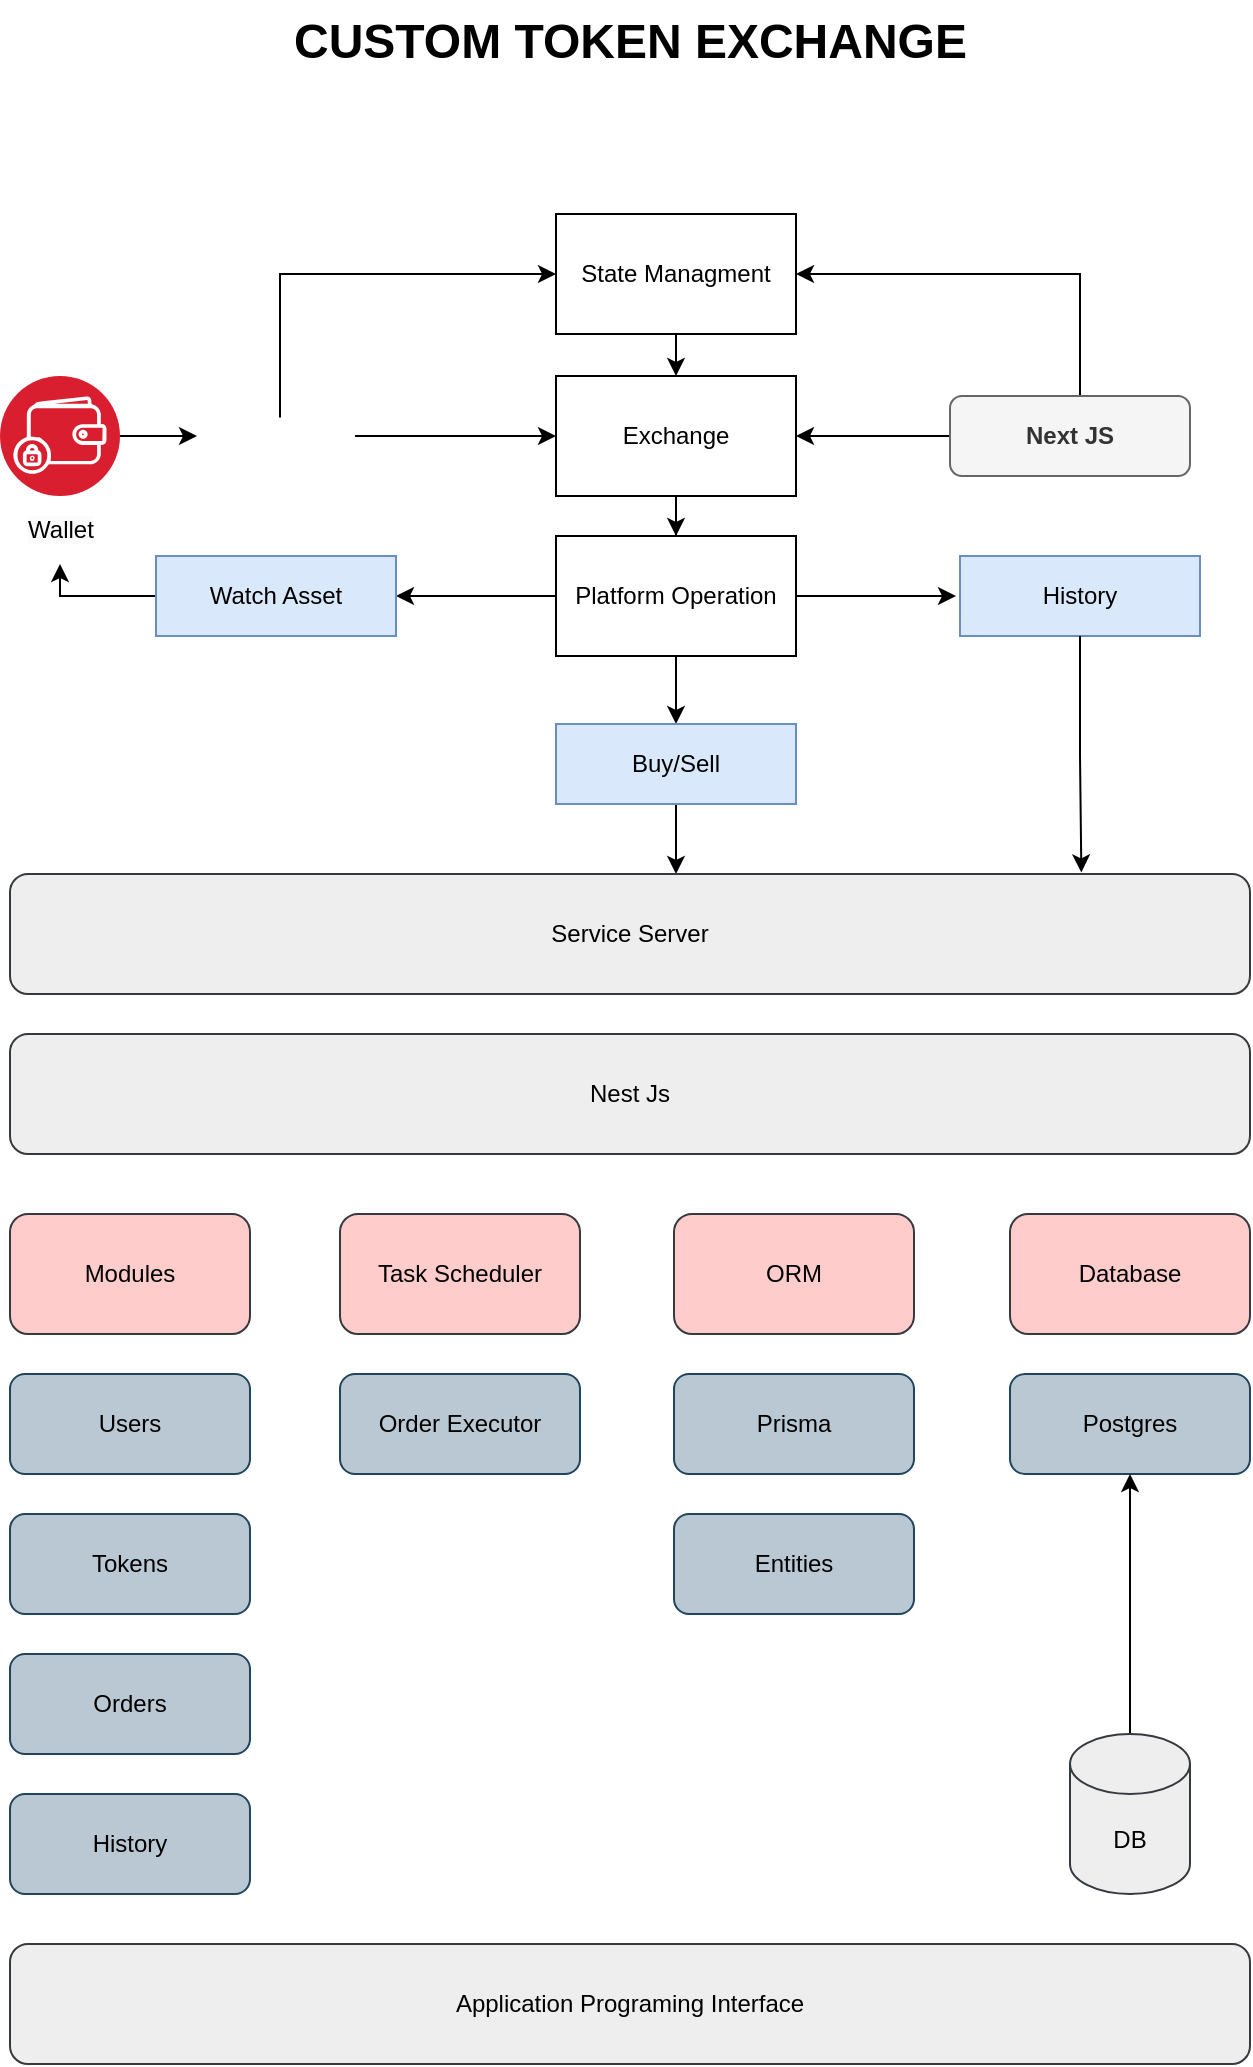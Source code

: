 <mxfile version="24.7.17">
  <diagram name="Page-1" id="4DHFi4yc1U27s_IXjOMK">
    <mxGraphModel dx="2785" dy="-825" grid="1" gridSize="10" guides="1" tooltips="1" connect="1" arrows="1" fold="1" page="1" pageScale="1" pageWidth="850" pageHeight="1100" math="0" shadow="0">
      <root>
        <mxCell id="0" />
        <mxCell id="1" parent="0" />
        <mxCell id="IxbIi8sT8XrTpdJx3G0z-93" value="" style="edgeStyle=orthogonalEdgeStyle;rounded=0;orthogonalLoop=1;jettySize=auto;html=1;" edge="1" parent="1" source="IxbIi8sT8XrTpdJx3G0z-78" target="IxbIi8sT8XrTpdJx3G0z-92">
          <mxGeometry relative="1" as="geometry" />
        </mxCell>
        <mxCell id="IxbIi8sT8XrTpdJx3G0z-78" value="Exchange" style="rounded=0;whiteSpace=wrap;html=1;" vertex="1" parent="1">
          <mxGeometry x="388" y="2428" width="120" height="60" as="geometry" />
        </mxCell>
        <mxCell id="IxbIi8sT8XrTpdJx3G0z-80" value="" style="edgeStyle=orthogonalEdgeStyle;rounded=0;orthogonalLoop=1;jettySize=auto;html=1;" edge="1" parent="1" source="IxbIi8sT8XrTpdJx3G0z-82" target="IxbIi8sT8XrTpdJx3G0z-78">
          <mxGeometry relative="1" as="geometry" />
        </mxCell>
        <mxCell id="IxbIi8sT8XrTpdJx3G0z-79" value="&lt;span style=&quot;color: rgb(0, 0, 0); text-wrap: wrap; background-color: rgb(251, 251, 251);&quot;&gt;Wallet&lt;/span&gt;" style="image;aspect=fixed;perimeter=ellipsePerimeter;html=1;align=center;shadow=0;dashed=0;fontColor=#4277BB;labelBackgroundColor=default;fontSize=12;spacingTop=3;image=img/lib/ibm/blockchain/wallet.svg;" vertex="1" parent="1">
          <mxGeometry x="110" y="2428" width="60" height="60" as="geometry" />
        </mxCell>
        <mxCell id="IxbIi8sT8XrTpdJx3G0z-83" value="" style="edgeStyle=orthogonalEdgeStyle;rounded=0;orthogonalLoop=1;jettySize=auto;html=1;" edge="1" parent="1" source="IxbIi8sT8XrTpdJx3G0z-79" target="IxbIi8sT8XrTpdJx3G0z-82">
          <mxGeometry relative="1" as="geometry">
            <mxPoint x="170" y="2458" as="sourcePoint" />
            <mxPoint x="388" y="2458" as="targetPoint" />
          </mxGeometry>
        </mxCell>
        <mxCell id="IxbIi8sT8XrTpdJx3G0z-123" style="edgeStyle=orthogonalEdgeStyle;rounded=0;orthogonalLoop=1;jettySize=auto;html=1;entryX=0;entryY=0.5;entryDx=0;entryDy=0;" edge="1" parent="1" source="IxbIi8sT8XrTpdJx3G0z-82" target="IxbIi8sT8XrTpdJx3G0z-88">
          <mxGeometry relative="1" as="geometry">
            <Array as="points">
              <mxPoint x="250" y="2377" />
            </Array>
          </mxGeometry>
        </mxCell>
        <mxCell id="IxbIi8sT8XrTpdJx3G0z-82" value="" style="shape=image;verticalLabelPosition=bottom;labelBackgroundColor=default;verticalAlign=top;aspect=fixed;imageAspect=0;image=https://wagmi.sh/logo-dark.svg;" vertex="1" parent="1">
          <mxGeometry x="208.5" y="2448.7" width="79" height="18.59" as="geometry" />
        </mxCell>
        <mxCell id="IxbIi8sT8XrTpdJx3G0z-87" value="" style="edgeStyle=orthogonalEdgeStyle;rounded=0;orthogonalLoop=1;jettySize=auto;html=1;" edge="1" parent="1" source="IxbIi8sT8XrTpdJx3G0z-86" target="IxbIi8sT8XrTpdJx3G0z-78">
          <mxGeometry relative="1" as="geometry" />
        </mxCell>
        <mxCell id="IxbIi8sT8XrTpdJx3G0z-122" style="edgeStyle=orthogonalEdgeStyle;rounded=0;orthogonalLoop=1;jettySize=auto;html=1;entryX=1;entryY=0.5;entryDx=0;entryDy=0;" edge="1" parent="1" source="IxbIi8sT8XrTpdJx3G0z-86" target="IxbIi8sT8XrTpdJx3G0z-88">
          <mxGeometry relative="1" as="geometry">
            <Array as="points">
              <mxPoint x="650" y="2377" />
            </Array>
          </mxGeometry>
        </mxCell>
        <mxCell id="IxbIi8sT8XrTpdJx3G0z-86" value="&lt;b&gt;Next JS&lt;/b&gt;" style="rounded=1;whiteSpace=wrap;html=1;fillColor=#f5f5f5;fontColor=#333333;strokeColor=#666666;" vertex="1" parent="1">
          <mxGeometry x="585" y="2438" width="120" height="40" as="geometry" />
        </mxCell>
        <mxCell id="IxbIi8sT8XrTpdJx3G0z-90" value="" style="edgeStyle=orthogonalEdgeStyle;rounded=0;orthogonalLoop=1;jettySize=auto;html=1;" edge="1" parent="1" source="IxbIi8sT8XrTpdJx3G0z-88" target="IxbIi8sT8XrTpdJx3G0z-78">
          <mxGeometry relative="1" as="geometry" />
        </mxCell>
        <mxCell id="IxbIi8sT8XrTpdJx3G0z-88" value="State Managment" style="rounded=0;whiteSpace=wrap;html=1;" vertex="1" parent="1">
          <mxGeometry x="388" y="2347" width="120" height="60" as="geometry" />
        </mxCell>
        <mxCell id="IxbIi8sT8XrTpdJx3G0z-95" value="" style="edgeStyle=orthogonalEdgeStyle;rounded=0;orthogonalLoop=1;jettySize=auto;html=1;" edge="1" parent="1" source="IxbIi8sT8XrTpdJx3G0z-92" target="IxbIi8sT8XrTpdJx3G0z-94">
          <mxGeometry relative="1" as="geometry" />
        </mxCell>
        <mxCell id="IxbIi8sT8XrTpdJx3G0z-97" value="" style="edgeStyle=orthogonalEdgeStyle;rounded=0;orthogonalLoop=1;jettySize=auto;html=1;" edge="1" parent="1" source="IxbIi8sT8XrTpdJx3G0z-92" target="IxbIi8sT8XrTpdJx3G0z-96">
          <mxGeometry relative="1" as="geometry" />
        </mxCell>
        <mxCell id="IxbIi8sT8XrTpdJx3G0z-99" value="" style="edgeStyle=orthogonalEdgeStyle;rounded=0;orthogonalLoop=1;jettySize=auto;html=1;" edge="1" parent="1" source="IxbIi8sT8XrTpdJx3G0z-92">
          <mxGeometry relative="1" as="geometry">
            <mxPoint x="588" y="2538" as="targetPoint" />
          </mxGeometry>
        </mxCell>
        <mxCell id="IxbIi8sT8XrTpdJx3G0z-92" value="Platform Operation" style="whiteSpace=wrap;html=1;rounded=0;" vertex="1" parent="1">
          <mxGeometry x="388" y="2508" width="120" height="60" as="geometry" />
        </mxCell>
        <mxCell id="IxbIi8sT8XrTpdJx3G0z-104" style="edgeStyle=orthogonalEdgeStyle;rounded=0;orthogonalLoop=1;jettySize=auto;html=1;" edge="1" parent="1" source="IxbIi8sT8XrTpdJx3G0z-94">
          <mxGeometry relative="1" as="geometry">
            <mxPoint x="140" y="2522" as="targetPoint" />
            <Array as="points">
              <mxPoint x="140" y="2538" />
            </Array>
          </mxGeometry>
        </mxCell>
        <mxCell id="IxbIi8sT8XrTpdJx3G0z-94" value="Watch Asset" style="whiteSpace=wrap;html=1;rounded=0;fillColor=#dae8fc;strokeColor=#6c8ebf;" vertex="1" parent="1">
          <mxGeometry x="188" y="2518" width="120" height="40" as="geometry" />
        </mxCell>
        <mxCell id="IxbIi8sT8XrTpdJx3G0z-102" value="" style="edgeStyle=orthogonalEdgeStyle;rounded=0;orthogonalLoop=1;jettySize=auto;html=1;" edge="1" parent="1" source="IxbIi8sT8XrTpdJx3G0z-96" target="IxbIi8sT8XrTpdJx3G0z-101">
          <mxGeometry relative="1" as="geometry">
            <Array as="points">
              <mxPoint x="448" y="2672" />
              <mxPoint x="448" y="2672" />
            </Array>
          </mxGeometry>
        </mxCell>
        <mxCell id="IxbIi8sT8XrTpdJx3G0z-96" value="Buy/Sell" style="whiteSpace=wrap;html=1;rounded=0;fillColor=#dae8fc;strokeColor=#6c8ebf;" vertex="1" parent="1">
          <mxGeometry x="388" y="2602" width="120" height="40" as="geometry" />
        </mxCell>
        <mxCell id="IxbIi8sT8XrTpdJx3G0z-100" value="History" style="whiteSpace=wrap;html=1;rounded=0;fillColor=#dae8fc;strokeColor=#6c8ebf;" vertex="1" parent="1">
          <mxGeometry x="590" y="2518" width="120" height="40" as="geometry" />
        </mxCell>
        <mxCell id="IxbIi8sT8XrTpdJx3G0z-101" value="Service Server" style="rounded=1;whiteSpace=wrap;html=1;fillColor=#eeeeee;strokeColor=#36393d;" vertex="1" parent="1">
          <mxGeometry x="115" y="2677" width="620" height="60" as="geometry" />
        </mxCell>
        <mxCell id="IxbIi8sT8XrTpdJx3G0z-105" style="edgeStyle=orthogonalEdgeStyle;rounded=0;orthogonalLoop=1;jettySize=auto;html=1;entryX=0.864;entryY=-0.013;entryDx=0;entryDy=0;entryPerimeter=0;" edge="1" parent="1" source="IxbIi8sT8XrTpdJx3G0z-100" target="IxbIi8sT8XrTpdJx3G0z-101">
          <mxGeometry relative="1" as="geometry" />
        </mxCell>
        <mxCell id="IxbIi8sT8XrTpdJx3G0z-106" value="Nest Js" style="rounded=1;whiteSpace=wrap;html=1;fillColor=#eeeeee;strokeColor=#36393d;" vertex="1" parent="1">
          <mxGeometry x="115" y="2757" width="620" height="60" as="geometry" />
        </mxCell>
        <mxCell id="IxbIi8sT8XrTpdJx3G0z-107" value="Modules" style="rounded=1;whiteSpace=wrap;html=1;fillColor=#ffcccc;strokeColor=#36393d;" vertex="1" parent="1">
          <mxGeometry x="115" y="2847" width="120" height="60" as="geometry" />
        </mxCell>
        <mxCell id="IxbIi8sT8XrTpdJx3G0z-108" value="Task Scheduler" style="rounded=1;whiteSpace=wrap;html=1;fillColor=#ffcccc;strokeColor=#36393d;" vertex="1" parent="1">
          <mxGeometry x="280" y="2847" width="120" height="60" as="geometry" />
        </mxCell>
        <mxCell id="IxbIi8sT8XrTpdJx3G0z-109" value="ORM" style="rounded=1;whiteSpace=wrap;html=1;fillColor=#ffcccc;strokeColor=#36393d;" vertex="1" parent="1">
          <mxGeometry x="447" y="2847" width="120" height="60" as="geometry" />
        </mxCell>
        <mxCell id="IxbIi8sT8XrTpdJx3G0z-110" value="Database" style="rounded=1;whiteSpace=wrap;html=1;fillColor=#ffcccc;strokeColor=#36393d;" vertex="1" parent="1">
          <mxGeometry x="615" y="2847" width="120" height="60" as="geometry" />
        </mxCell>
        <mxCell id="IxbIi8sT8XrTpdJx3G0z-111" value="Order Executor" style="rounded=1;whiteSpace=wrap;html=1;fillColor=#bac8d3;strokeColor=#23445d;" vertex="1" parent="1">
          <mxGeometry x="280" y="2927" width="120" height="50" as="geometry" />
        </mxCell>
        <mxCell id="IxbIi8sT8XrTpdJx3G0z-112" value="Users" style="rounded=1;whiteSpace=wrap;html=1;fillColor=#bac8d3;strokeColor=#23445d;" vertex="1" parent="1">
          <mxGeometry x="115" y="2927" width="120" height="50" as="geometry" />
        </mxCell>
        <mxCell id="IxbIi8sT8XrTpdJx3G0z-113" value="Tokens" style="rounded=1;whiteSpace=wrap;html=1;fillColor=#bac8d3;strokeColor=#23445d;" vertex="1" parent="1">
          <mxGeometry x="115" y="2997" width="120" height="50" as="geometry" />
        </mxCell>
        <mxCell id="IxbIi8sT8XrTpdJx3G0z-114" value="Orders" style="rounded=1;whiteSpace=wrap;html=1;fillColor=#bac8d3;strokeColor=#23445d;" vertex="1" parent="1">
          <mxGeometry x="115" y="3067" width="120" height="50" as="geometry" />
        </mxCell>
        <mxCell id="IxbIi8sT8XrTpdJx3G0z-115" value="History" style="rounded=1;whiteSpace=wrap;html=1;fillColor=#bac8d3;strokeColor=#23445d;" vertex="1" parent="1">
          <mxGeometry x="115" y="3137" width="120" height="50" as="geometry" />
        </mxCell>
        <mxCell id="IxbIi8sT8XrTpdJx3G0z-116" value="Prisma" style="rounded=1;whiteSpace=wrap;html=1;fillColor=#bac8d3;strokeColor=#23445d;" vertex="1" parent="1">
          <mxGeometry x="447" y="2927" width="120" height="50" as="geometry" />
        </mxCell>
        <mxCell id="IxbIi8sT8XrTpdJx3G0z-117" value="Postgres" style="rounded=1;whiteSpace=wrap;html=1;fillColor=#bac8d3;strokeColor=#23445d;" vertex="1" parent="1">
          <mxGeometry x="615" y="2927" width="120" height="50" as="geometry" />
        </mxCell>
        <mxCell id="IxbIi8sT8XrTpdJx3G0z-119" value="" style="edgeStyle=orthogonalEdgeStyle;rounded=0;orthogonalLoop=1;jettySize=auto;html=1;" edge="1" parent="1" source="IxbIi8sT8XrTpdJx3G0z-118" target="IxbIi8sT8XrTpdJx3G0z-117">
          <mxGeometry relative="1" as="geometry" />
        </mxCell>
        <mxCell id="IxbIi8sT8XrTpdJx3G0z-118" value="DB" style="shape=cylinder3;whiteSpace=wrap;html=1;boundedLbl=1;backgroundOutline=1;size=15;fillColor=#eeeeee;strokeColor=#36393d;" vertex="1" parent="1">
          <mxGeometry x="645" y="3107" width="60" height="80" as="geometry" />
        </mxCell>
        <mxCell id="IxbIi8sT8XrTpdJx3G0z-120" value="Entities" style="rounded=1;whiteSpace=wrap;html=1;fillColor=#bac8d3;strokeColor=#23445d;" vertex="1" parent="1">
          <mxGeometry x="447" y="2997" width="120" height="50" as="geometry" />
        </mxCell>
        <mxCell id="IxbIi8sT8XrTpdJx3G0z-124" value="Application Programing Interface" style="rounded=1;whiteSpace=wrap;html=1;fillColor=#eeeeee;strokeColor=#36393d;" vertex="1" parent="1">
          <mxGeometry x="115" y="3212" width="620" height="60" as="geometry" />
        </mxCell>
        <mxCell id="IxbIi8sT8XrTpdJx3G0z-125" value="&lt;h1 style=&quot;margin-top: 0px;&quot;&gt;CUSTOM TOKEN EXCHANGE&lt;/h1&gt;" style="text;html=1;whiteSpace=wrap;overflow=hidden;rounded=0;" vertex="1" parent="1">
          <mxGeometry x="255" y="2240" width="340" height="50" as="geometry" />
        </mxCell>
      </root>
    </mxGraphModel>
  </diagram>
</mxfile>
